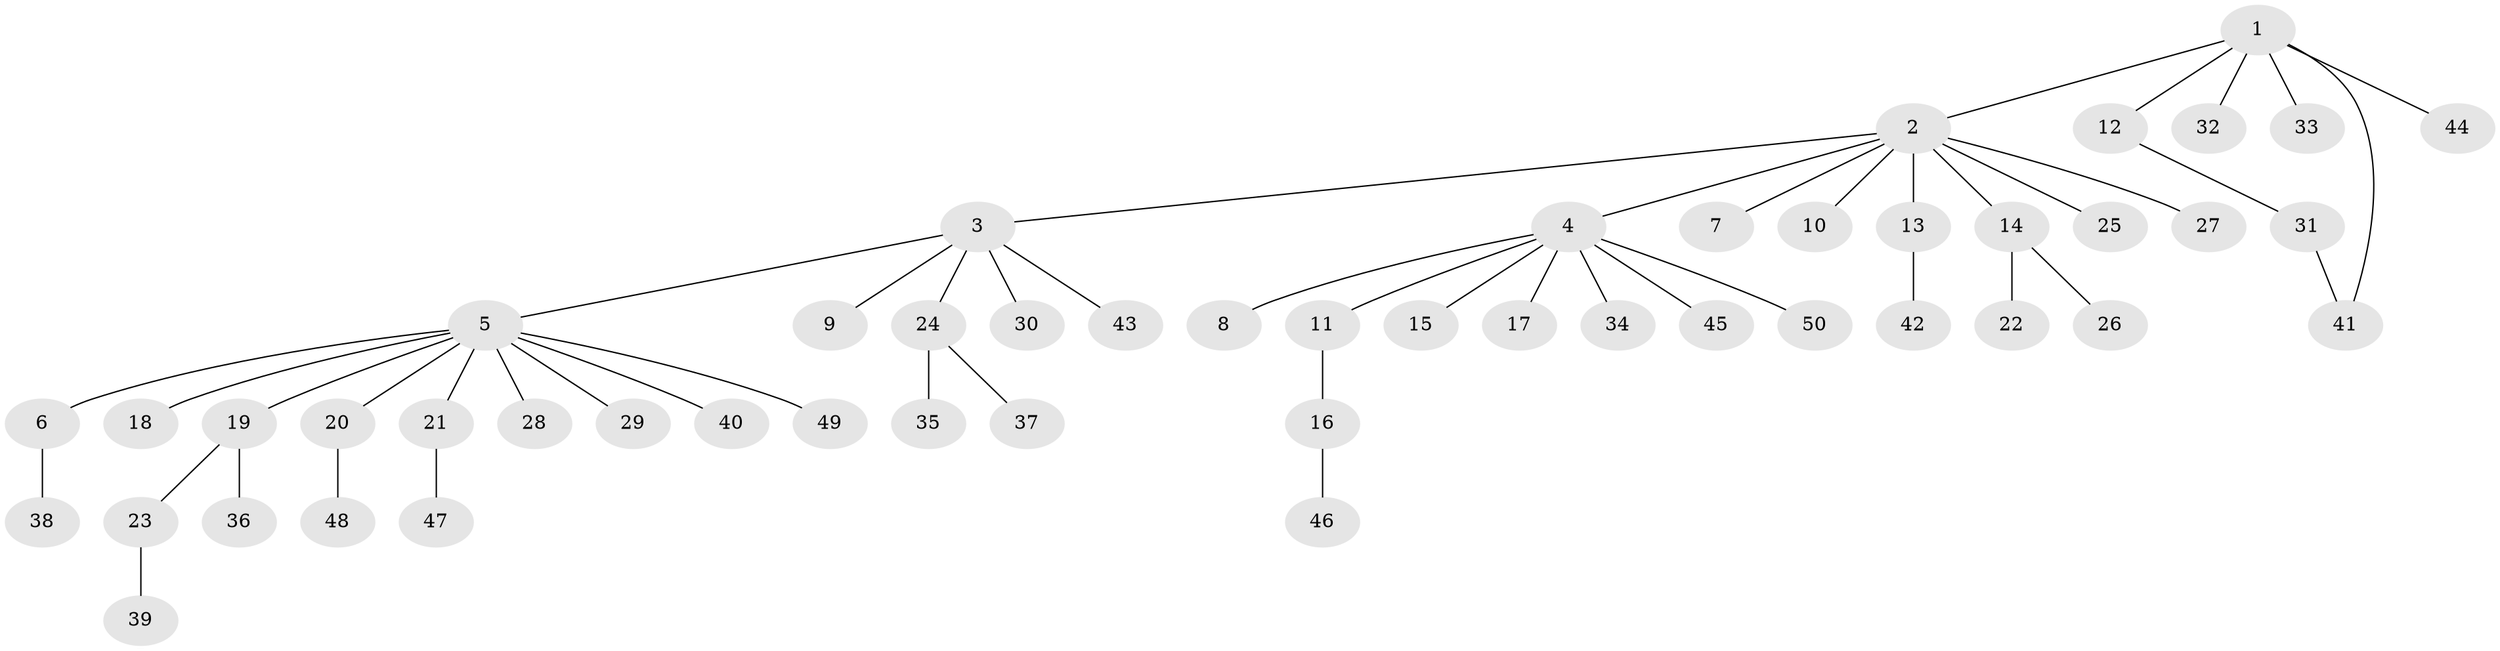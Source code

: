 // coarse degree distribution, {5: 0.05555555555555555, 8: 0.027777777777777776, 7: 0.027777777777777776, 10: 0.027777777777777776, 1: 0.75, 2: 0.1111111111111111}
// Generated by graph-tools (version 1.1) at 2025/23/03/03/25 07:23:50]
// undirected, 50 vertices, 50 edges
graph export_dot {
graph [start="1"]
  node [color=gray90,style=filled];
  1;
  2;
  3;
  4;
  5;
  6;
  7;
  8;
  9;
  10;
  11;
  12;
  13;
  14;
  15;
  16;
  17;
  18;
  19;
  20;
  21;
  22;
  23;
  24;
  25;
  26;
  27;
  28;
  29;
  30;
  31;
  32;
  33;
  34;
  35;
  36;
  37;
  38;
  39;
  40;
  41;
  42;
  43;
  44;
  45;
  46;
  47;
  48;
  49;
  50;
  1 -- 2;
  1 -- 12;
  1 -- 32;
  1 -- 33;
  1 -- 41;
  1 -- 44;
  2 -- 3;
  2 -- 4;
  2 -- 7;
  2 -- 10;
  2 -- 13;
  2 -- 14;
  2 -- 25;
  2 -- 27;
  3 -- 5;
  3 -- 9;
  3 -- 24;
  3 -- 30;
  3 -- 43;
  4 -- 8;
  4 -- 11;
  4 -- 15;
  4 -- 17;
  4 -- 34;
  4 -- 45;
  4 -- 50;
  5 -- 6;
  5 -- 18;
  5 -- 19;
  5 -- 20;
  5 -- 21;
  5 -- 28;
  5 -- 29;
  5 -- 40;
  5 -- 49;
  6 -- 38;
  11 -- 16;
  12 -- 31;
  13 -- 42;
  14 -- 22;
  14 -- 26;
  16 -- 46;
  19 -- 23;
  19 -- 36;
  20 -- 48;
  21 -- 47;
  23 -- 39;
  24 -- 35;
  24 -- 37;
  31 -- 41;
}
